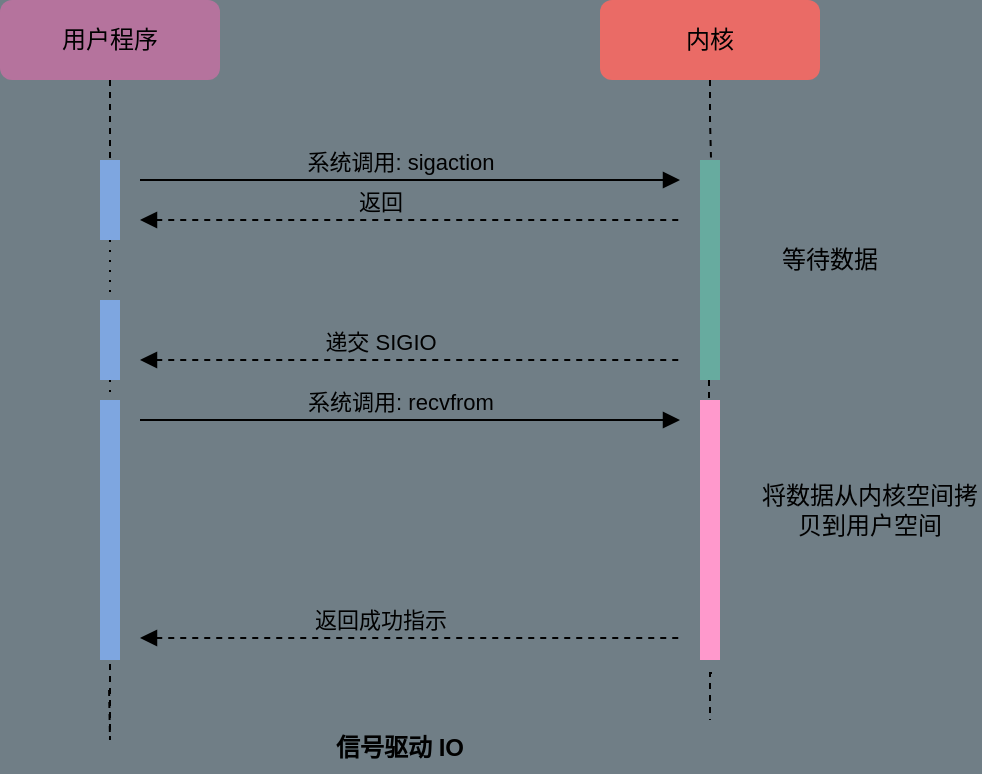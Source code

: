 <mxfile version="14.1.8" type="device"><diagram id="VSArOQDPkqbNzoKQu4Cz" name="第 1 页"><mxGraphModel dx="782" dy="538" grid="1" gridSize="10" guides="1" tooltips="1" connect="1" arrows="1" fold="1" page="1" pageScale="1" pageWidth="1169" pageHeight="827" background="#707E86" math="1" shadow="0"><root><mxCell id="0"/><mxCell id="1" parent="0"/><mxCell id="r7I96ZXln5qI4LiKnRVi-30" style="edgeStyle=orthogonalEdgeStyle;rounded=0;orthogonalLoop=1;jettySize=auto;html=1;labelBackgroundColor=none;startArrow=none;startFill=0;endArrow=none;endFill=0;dashed=1;" parent="1" source="r7I96ZXln5qI4LiKnRVi-13" edge="1"><mxGeometry relative="1" as="geometry"><mxPoint x="355" y="440" as="targetPoint"/></mxGeometry></mxCell><mxCell id="r7I96ZXln5qI4LiKnRVi-13" value="用户程序" style="rounded=1;whiteSpace=wrap;html=1;strokeColor=none;fillColor=#B5739D;" parent="1" vertex="1"><mxGeometry x="300" y="360" width="110" height="40" as="geometry"/></mxCell><mxCell id="r7I96ZXln5qI4LiKnRVi-31" style="edgeStyle=orthogonalEdgeStyle;rounded=0;orthogonalLoop=1;jettySize=auto;html=1;entryX=0.55;entryY=-0.011;entryDx=0;entryDy=0;entryPerimeter=0;dashed=1;labelBackgroundColor=none;startArrow=none;startFill=0;endArrow=none;endFill=0;" parent="1" source="r7I96ZXln5qI4LiKnRVi-14" target="r7I96ZXln5qI4LiKnRVi-19" edge="1"><mxGeometry relative="1" as="geometry"/></mxCell><mxCell id="r7I96ZXln5qI4LiKnRVi-14" value="内核" style="rounded=1;whiteSpace=wrap;html=1;fillColor=#EA6B66;strokeColor=none;" parent="1" vertex="1"><mxGeometry x="600" y="360" width="110" height="40" as="geometry"/></mxCell><mxCell id="r7I96ZXln5qI4LiKnRVi-17" value="系统调用: sigaction" style="verticalAlign=bottom;endArrow=none;startArrow=block;startFill=1;endFill=0;labelBackgroundColor=none;html=1;" parent="1" edge="1"><mxGeometry x="0.037" relative="1" as="geometry"><mxPoint x="640" y="450" as="sourcePoint"/><mxPoint x="370" y="450" as="targetPoint"/><mxPoint as="offset"/></mxGeometry></mxCell><mxCell id="r7I96ZXln5qI4LiKnRVi-19" value="" style="html=1;points=[];perimeter=orthogonalPerimeter;fillColor=#67AB9F;strokeColor=none;" parent="1" vertex="1"><mxGeometry x="650" y="440" width="10" height="110" as="geometry"/></mxCell><mxCell id="r7I96ZXln5qI4LiKnRVi-35" style="edgeStyle=orthogonalEdgeStyle;rounded=0;orthogonalLoop=1;jettySize=auto;html=1;labelBackgroundColor=none;startArrow=none;startFill=0;endArrow=none;endFill=0;dashed=1;" parent="1" edge="1"><mxGeometry relative="1" as="geometry"><mxPoint x="355" y="680" as="sourcePoint"/><mxPoint x="354.5" y="703" as="targetPoint"/><Array as="points"><mxPoint x="355" y="730"/><mxPoint x="355" y="730"/></Array></mxGeometry></mxCell><mxCell id="r7I96ZXln5qI4LiKnRVi-36" style="edgeStyle=orthogonalEdgeStyle;rounded=0;orthogonalLoop=1;jettySize=auto;html=1;labelBackgroundColor=none;startArrow=none;startFill=0;endArrow=none;endFill=0;dashed=1;exitX=0.6;exitY=1.05;exitDx=0;exitDy=0;exitPerimeter=0;" parent="1" source="r7I96ZXln5qI4LiKnRVi-37" edge="1"><mxGeometry relative="1" as="geometry"><mxPoint x="654.5" y="660" as="sourcePoint"/><mxPoint x="655" y="720" as="targetPoint"/></mxGeometry></mxCell><mxCell id="r7I96ZXln5qI4LiKnRVi-38" style="edgeStyle=orthogonalEdgeStyle;rounded=0;orthogonalLoop=1;jettySize=auto;html=1;labelBackgroundColor=none;startArrow=none;startFill=0;endArrow=none;endFill=0;dashed=1;" parent="1" source="r7I96ZXln5qI4LiKnRVi-19" edge="1"><mxGeometry relative="1" as="geometry"><mxPoint x="654.5" y="550" as="sourcePoint"/><mxPoint x="654.5" y="590" as="targetPoint"/></mxGeometry></mxCell><mxCell id="r7I96ZXln5qI4LiKnRVi-37" value="" style="html=1;points=[];perimeter=orthogonalPerimeter;strokeColor=none;fillColor=#FF99CC;" parent="1" vertex="1"><mxGeometry x="650" y="560" width="10" height="130" as="geometry"/></mxCell><mxCell id="r7I96ZXln5qI4LiKnRVi-41" value="等待数据" style="text;html=1;strokeColor=none;fillColor=none;align=center;verticalAlign=middle;whiteSpace=wrap;rounded=0;" parent="1" vertex="1"><mxGeometry x="670" y="480" width="90" height="20" as="geometry"/></mxCell><mxCell id="r7I96ZXln5qI4LiKnRVi-42" value="将数据从内核空间拷贝到用户空间" style="text;html=1;strokeColor=none;fillColor=none;align=center;verticalAlign=middle;whiteSpace=wrap;rounded=0;" parent="1" vertex="1"><mxGeometry x="680" y="605" width="110" height="20" as="geometry"/></mxCell><mxCell id="kTVcyxdpYrD0u_-0jtVa-20" style="edgeStyle=orthogonalEdgeStyle;rounded=0;orthogonalLoop=1;jettySize=auto;html=1;dashed=1;dashPattern=1 4;endArrow=none;endFill=0;" parent="1" source="kTVcyxdpYrD0u_-0jtVa-1" edge="1"><mxGeometry relative="1" as="geometry"><mxPoint x="355" y="570" as="targetPoint"/></mxGeometry></mxCell><mxCell id="kTVcyxdpYrD0u_-0jtVa-1" value="" style="html=1;points=[];perimeter=orthogonalPerimeter;fillColor=#7EA6E0;strokeColor=none;" parent="1" vertex="1"><mxGeometry x="350" y="440" width="10" height="40" as="geometry"/></mxCell><mxCell id="kTVcyxdpYrD0u_-0jtVa-3" value="" style="html=1;points=[];perimeter=orthogonalPerimeter;fillColor=#7EA6E0;strokeColor=none;" parent="1" vertex="1"><mxGeometry x="350" y="560" width="10" height="130" as="geometry"/></mxCell><mxCell id="kTVcyxdpYrD0u_-0jtVa-7" value="返回" style="html=1;verticalAlign=bottom;endArrow=none;dashed=1;endSize=8;startArrow=block;startFill=1;endFill=0;labelBackgroundColor=none;" parent="1" edge="1"><mxGeometry x="-0.111" relative="1" as="geometry"><mxPoint x="640" y="470" as="targetPoint"/><mxPoint x="370" y="470" as="sourcePoint"/><mxPoint as="offset"/></mxGeometry></mxCell><mxCell id="kTVcyxdpYrD0u_-0jtVa-17" value="返回成功指示" style="html=1;verticalAlign=bottom;endArrow=none;dashed=1;endSize=8;startArrow=block;startFill=1;endFill=0;labelBackgroundColor=none;" parent="1" edge="1"><mxGeometry x="-0.111" relative="1" as="geometry"><mxPoint x="640" y="679" as="targetPoint"/><mxPoint x="370" y="679" as="sourcePoint"/><mxPoint as="offset"/></mxGeometry></mxCell><mxCell id="kTVcyxdpYrD0u_-0jtVa-24" value="信号驱动 IO" style="text;align=center;fontStyle=1;verticalAlign=middle;spacingLeft=3;spacingRight=3;strokeColor=none;rotatable=0;points=[[0,0.5],[1,0.5]];portConstraint=eastwest;" parent="1" vertex="1"><mxGeometry x="460" y="720" width="80" height="26" as="geometry"/></mxCell><mxCell id="saLRpwkMnNqSwiB4BREB-1" value="" style="html=1;points=[];perimeter=orthogonalPerimeter;fillColor=#7EA6E0;strokeColor=none;" vertex="1" parent="1"><mxGeometry x="350" y="510" width="10" height="40" as="geometry"/></mxCell><mxCell id="saLRpwkMnNqSwiB4BREB-2" value="递交 SIGIO" style="html=1;verticalAlign=bottom;endArrow=none;dashed=1;endSize=8;startArrow=block;startFill=1;endFill=0;labelBackgroundColor=none;" edge="1" parent="1"><mxGeometry x="-0.111" relative="1" as="geometry"><mxPoint x="640" y="540" as="targetPoint"/><mxPoint x="370" y="540" as="sourcePoint"/><mxPoint as="offset"/></mxGeometry></mxCell><mxCell id="saLRpwkMnNqSwiB4BREB-3" value="系统调用: recvfrom" style="verticalAlign=bottom;endArrow=none;startArrow=block;startFill=1;endFill=0;labelBackgroundColor=none;html=1;" edge="1" parent="1"><mxGeometry x="0.037" relative="1" as="geometry"><mxPoint x="640" y="570" as="sourcePoint"/><mxPoint x="370" y="570" as="targetPoint"/><mxPoint as="offset"/></mxGeometry></mxCell></root></mxGraphModel></diagram></mxfile>